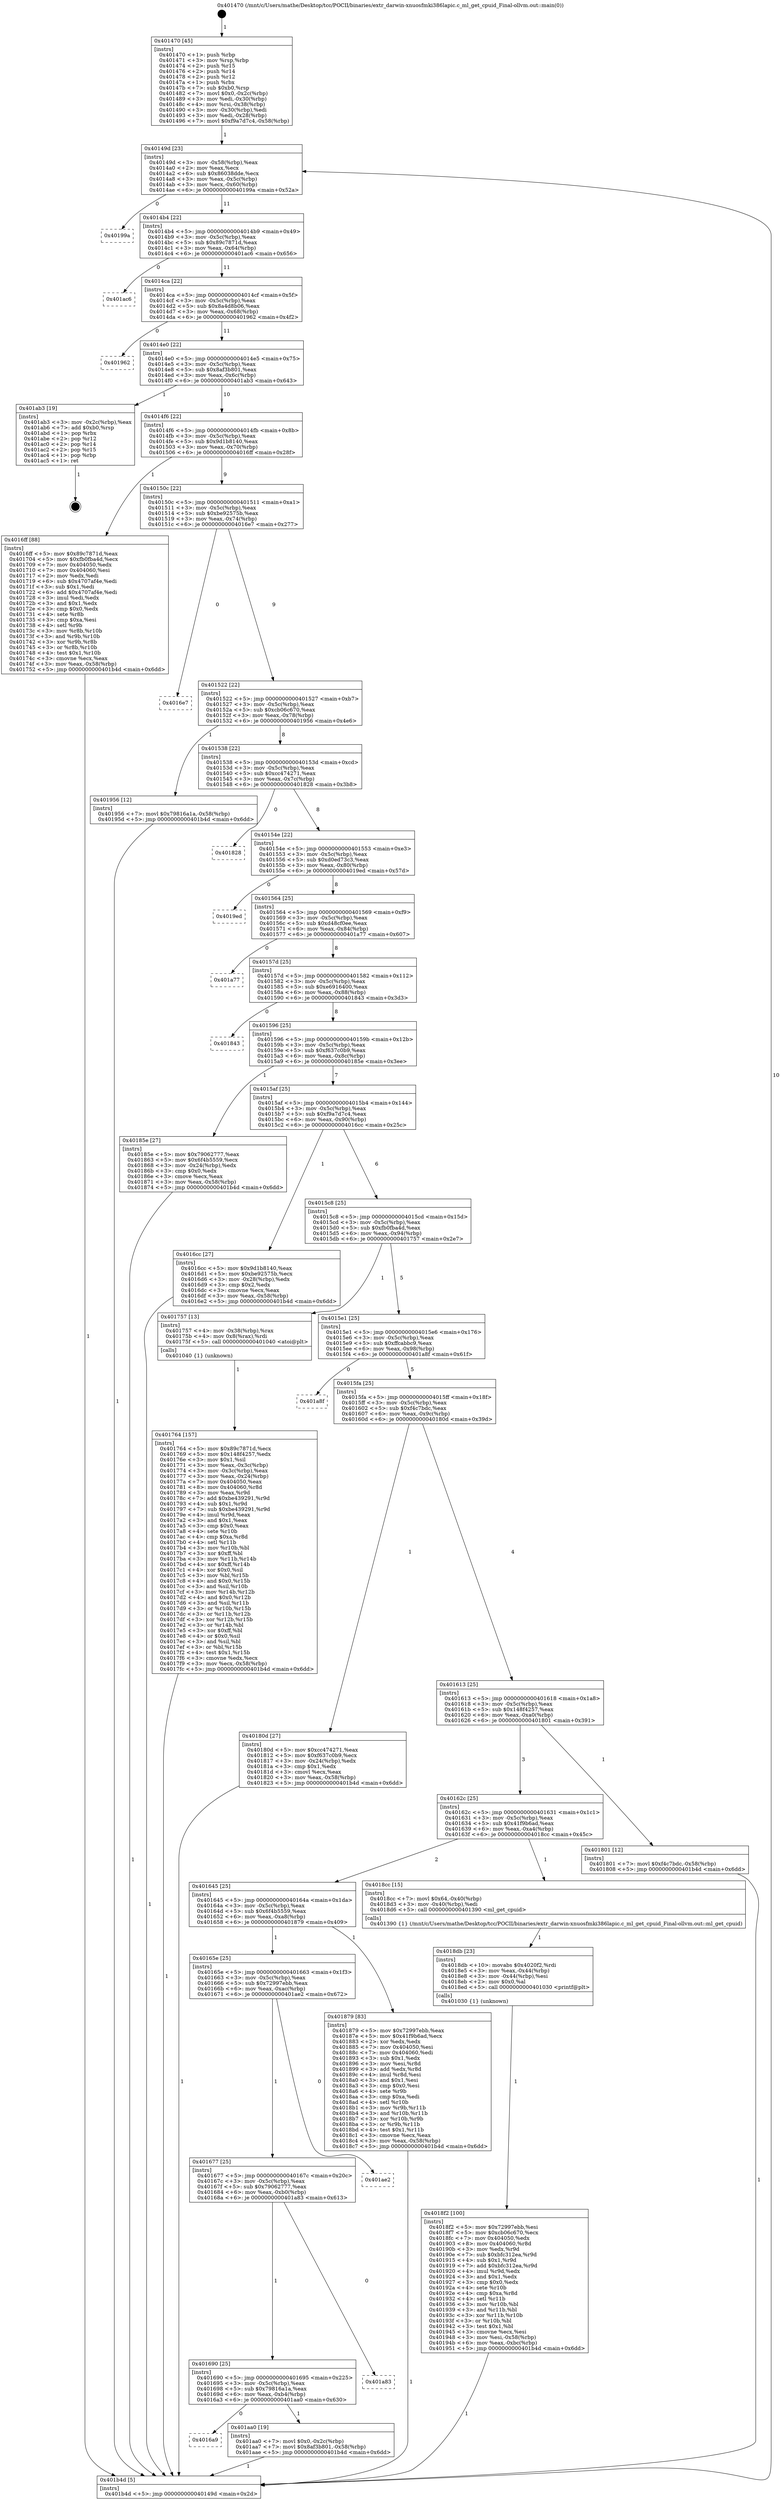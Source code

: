 digraph "0x401470" {
  label = "0x401470 (/mnt/c/Users/mathe/Desktop/tcc/POCII/binaries/extr_darwin-xnuosfmki386lapic.c_ml_get_cpuid_Final-ollvm.out::main(0))"
  labelloc = "t"
  node[shape=record]

  Entry [label="",width=0.3,height=0.3,shape=circle,fillcolor=black,style=filled]
  "0x40149d" [label="{
     0x40149d [23]\l
     | [instrs]\l
     &nbsp;&nbsp;0x40149d \<+3\>: mov -0x58(%rbp),%eax\l
     &nbsp;&nbsp;0x4014a0 \<+2\>: mov %eax,%ecx\l
     &nbsp;&nbsp;0x4014a2 \<+6\>: sub $0x86038dde,%ecx\l
     &nbsp;&nbsp;0x4014a8 \<+3\>: mov %eax,-0x5c(%rbp)\l
     &nbsp;&nbsp;0x4014ab \<+3\>: mov %ecx,-0x60(%rbp)\l
     &nbsp;&nbsp;0x4014ae \<+6\>: je 000000000040199a \<main+0x52a\>\l
  }"]
  "0x40199a" [label="{
     0x40199a\l
  }", style=dashed]
  "0x4014b4" [label="{
     0x4014b4 [22]\l
     | [instrs]\l
     &nbsp;&nbsp;0x4014b4 \<+5\>: jmp 00000000004014b9 \<main+0x49\>\l
     &nbsp;&nbsp;0x4014b9 \<+3\>: mov -0x5c(%rbp),%eax\l
     &nbsp;&nbsp;0x4014bc \<+5\>: sub $0x89c7871d,%eax\l
     &nbsp;&nbsp;0x4014c1 \<+3\>: mov %eax,-0x64(%rbp)\l
     &nbsp;&nbsp;0x4014c4 \<+6\>: je 0000000000401ac6 \<main+0x656\>\l
  }"]
  Exit [label="",width=0.3,height=0.3,shape=circle,fillcolor=black,style=filled,peripheries=2]
  "0x401ac6" [label="{
     0x401ac6\l
  }", style=dashed]
  "0x4014ca" [label="{
     0x4014ca [22]\l
     | [instrs]\l
     &nbsp;&nbsp;0x4014ca \<+5\>: jmp 00000000004014cf \<main+0x5f\>\l
     &nbsp;&nbsp;0x4014cf \<+3\>: mov -0x5c(%rbp),%eax\l
     &nbsp;&nbsp;0x4014d2 \<+5\>: sub $0x8a4d8b06,%eax\l
     &nbsp;&nbsp;0x4014d7 \<+3\>: mov %eax,-0x68(%rbp)\l
     &nbsp;&nbsp;0x4014da \<+6\>: je 0000000000401962 \<main+0x4f2\>\l
  }"]
  "0x4016a9" [label="{
     0x4016a9\l
  }", style=dashed]
  "0x401962" [label="{
     0x401962\l
  }", style=dashed]
  "0x4014e0" [label="{
     0x4014e0 [22]\l
     | [instrs]\l
     &nbsp;&nbsp;0x4014e0 \<+5\>: jmp 00000000004014e5 \<main+0x75\>\l
     &nbsp;&nbsp;0x4014e5 \<+3\>: mov -0x5c(%rbp),%eax\l
     &nbsp;&nbsp;0x4014e8 \<+5\>: sub $0x8af3b801,%eax\l
     &nbsp;&nbsp;0x4014ed \<+3\>: mov %eax,-0x6c(%rbp)\l
     &nbsp;&nbsp;0x4014f0 \<+6\>: je 0000000000401ab3 \<main+0x643\>\l
  }"]
  "0x401aa0" [label="{
     0x401aa0 [19]\l
     | [instrs]\l
     &nbsp;&nbsp;0x401aa0 \<+7\>: movl $0x0,-0x2c(%rbp)\l
     &nbsp;&nbsp;0x401aa7 \<+7\>: movl $0x8af3b801,-0x58(%rbp)\l
     &nbsp;&nbsp;0x401aae \<+5\>: jmp 0000000000401b4d \<main+0x6dd\>\l
  }"]
  "0x401ab3" [label="{
     0x401ab3 [19]\l
     | [instrs]\l
     &nbsp;&nbsp;0x401ab3 \<+3\>: mov -0x2c(%rbp),%eax\l
     &nbsp;&nbsp;0x401ab6 \<+7\>: add $0xb0,%rsp\l
     &nbsp;&nbsp;0x401abd \<+1\>: pop %rbx\l
     &nbsp;&nbsp;0x401abe \<+2\>: pop %r12\l
     &nbsp;&nbsp;0x401ac0 \<+2\>: pop %r14\l
     &nbsp;&nbsp;0x401ac2 \<+2\>: pop %r15\l
     &nbsp;&nbsp;0x401ac4 \<+1\>: pop %rbp\l
     &nbsp;&nbsp;0x401ac5 \<+1\>: ret\l
  }"]
  "0x4014f6" [label="{
     0x4014f6 [22]\l
     | [instrs]\l
     &nbsp;&nbsp;0x4014f6 \<+5\>: jmp 00000000004014fb \<main+0x8b\>\l
     &nbsp;&nbsp;0x4014fb \<+3\>: mov -0x5c(%rbp),%eax\l
     &nbsp;&nbsp;0x4014fe \<+5\>: sub $0x9d1b8140,%eax\l
     &nbsp;&nbsp;0x401503 \<+3\>: mov %eax,-0x70(%rbp)\l
     &nbsp;&nbsp;0x401506 \<+6\>: je 00000000004016ff \<main+0x28f\>\l
  }"]
  "0x401690" [label="{
     0x401690 [25]\l
     | [instrs]\l
     &nbsp;&nbsp;0x401690 \<+5\>: jmp 0000000000401695 \<main+0x225\>\l
     &nbsp;&nbsp;0x401695 \<+3\>: mov -0x5c(%rbp),%eax\l
     &nbsp;&nbsp;0x401698 \<+5\>: sub $0x79816a1a,%eax\l
     &nbsp;&nbsp;0x40169d \<+6\>: mov %eax,-0xb4(%rbp)\l
     &nbsp;&nbsp;0x4016a3 \<+6\>: je 0000000000401aa0 \<main+0x630\>\l
  }"]
  "0x4016ff" [label="{
     0x4016ff [88]\l
     | [instrs]\l
     &nbsp;&nbsp;0x4016ff \<+5\>: mov $0x89c7871d,%eax\l
     &nbsp;&nbsp;0x401704 \<+5\>: mov $0xfb0fba4d,%ecx\l
     &nbsp;&nbsp;0x401709 \<+7\>: mov 0x404050,%edx\l
     &nbsp;&nbsp;0x401710 \<+7\>: mov 0x404060,%esi\l
     &nbsp;&nbsp;0x401717 \<+2\>: mov %edx,%edi\l
     &nbsp;&nbsp;0x401719 \<+6\>: sub $0x4707af4e,%edi\l
     &nbsp;&nbsp;0x40171f \<+3\>: sub $0x1,%edi\l
     &nbsp;&nbsp;0x401722 \<+6\>: add $0x4707af4e,%edi\l
     &nbsp;&nbsp;0x401728 \<+3\>: imul %edi,%edx\l
     &nbsp;&nbsp;0x40172b \<+3\>: and $0x1,%edx\l
     &nbsp;&nbsp;0x40172e \<+3\>: cmp $0x0,%edx\l
     &nbsp;&nbsp;0x401731 \<+4\>: sete %r8b\l
     &nbsp;&nbsp;0x401735 \<+3\>: cmp $0xa,%esi\l
     &nbsp;&nbsp;0x401738 \<+4\>: setl %r9b\l
     &nbsp;&nbsp;0x40173c \<+3\>: mov %r8b,%r10b\l
     &nbsp;&nbsp;0x40173f \<+3\>: and %r9b,%r10b\l
     &nbsp;&nbsp;0x401742 \<+3\>: xor %r9b,%r8b\l
     &nbsp;&nbsp;0x401745 \<+3\>: or %r8b,%r10b\l
     &nbsp;&nbsp;0x401748 \<+4\>: test $0x1,%r10b\l
     &nbsp;&nbsp;0x40174c \<+3\>: cmovne %ecx,%eax\l
     &nbsp;&nbsp;0x40174f \<+3\>: mov %eax,-0x58(%rbp)\l
     &nbsp;&nbsp;0x401752 \<+5\>: jmp 0000000000401b4d \<main+0x6dd\>\l
  }"]
  "0x40150c" [label="{
     0x40150c [22]\l
     | [instrs]\l
     &nbsp;&nbsp;0x40150c \<+5\>: jmp 0000000000401511 \<main+0xa1\>\l
     &nbsp;&nbsp;0x401511 \<+3\>: mov -0x5c(%rbp),%eax\l
     &nbsp;&nbsp;0x401514 \<+5\>: sub $0xbe92575b,%eax\l
     &nbsp;&nbsp;0x401519 \<+3\>: mov %eax,-0x74(%rbp)\l
     &nbsp;&nbsp;0x40151c \<+6\>: je 00000000004016e7 \<main+0x277\>\l
  }"]
  "0x401a83" [label="{
     0x401a83\l
  }", style=dashed]
  "0x4016e7" [label="{
     0x4016e7\l
  }", style=dashed]
  "0x401522" [label="{
     0x401522 [22]\l
     | [instrs]\l
     &nbsp;&nbsp;0x401522 \<+5\>: jmp 0000000000401527 \<main+0xb7\>\l
     &nbsp;&nbsp;0x401527 \<+3\>: mov -0x5c(%rbp),%eax\l
     &nbsp;&nbsp;0x40152a \<+5\>: sub $0xcb06c670,%eax\l
     &nbsp;&nbsp;0x40152f \<+3\>: mov %eax,-0x78(%rbp)\l
     &nbsp;&nbsp;0x401532 \<+6\>: je 0000000000401956 \<main+0x4e6\>\l
  }"]
  "0x401677" [label="{
     0x401677 [25]\l
     | [instrs]\l
     &nbsp;&nbsp;0x401677 \<+5\>: jmp 000000000040167c \<main+0x20c\>\l
     &nbsp;&nbsp;0x40167c \<+3\>: mov -0x5c(%rbp),%eax\l
     &nbsp;&nbsp;0x40167f \<+5\>: sub $0x79062777,%eax\l
     &nbsp;&nbsp;0x401684 \<+6\>: mov %eax,-0xb0(%rbp)\l
     &nbsp;&nbsp;0x40168a \<+6\>: je 0000000000401a83 \<main+0x613\>\l
  }"]
  "0x401956" [label="{
     0x401956 [12]\l
     | [instrs]\l
     &nbsp;&nbsp;0x401956 \<+7\>: movl $0x79816a1a,-0x58(%rbp)\l
     &nbsp;&nbsp;0x40195d \<+5\>: jmp 0000000000401b4d \<main+0x6dd\>\l
  }"]
  "0x401538" [label="{
     0x401538 [22]\l
     | [instrs]\l
     &nbsp;&nbsp;0x401538 \<+5\>: jmp 000000000040153d \<main+0xcd\>\l
     &nbsp;&nbsp;0x40153d \<+3\>: mov -0x5c(%rbp),%eax\l
     &nbsp;&nbsp;0x401540 \<+5\>: sub $0xcc474271,%eax\l
     &nbsp;&nbsp;0x401545 \<+3\>: mov %eax,-0x7c(%rbp)\l
     &nbsp;&nbsp;0x401548 \<+6\>: je 0000000000401828 \<main+0x3b8\>\l
  }"]
  "0x401ae2" [label="{
     0x401ae2\l
  }", style=dashed]
  "0x401828" [label="{
     0x401828\l
  }", style=dashed]
  "0x40154e" [label="{
     0x40154e [22]\l
     | [instrs]\l
     &nbsp;&nbsp;0x40154e \<+5\>: jmp 0000000000401553 \<main+0xe3\>\l
     &nbsp;&nbsp;0x401553 \<+3\>: mov -0x5c(%rbp),%eax\l
     &nbsp;&nbsp;0x401556 \<+5\>: sub $0xd0ed73c3,%eax\l
     &nbsp;&nbsp;0x40155b \<+3\>: mov %eax,-0x80(%rbp)\l
     &nbsp;&nbsp;0x40155e \<+6\>: je 00000000004019ed \<main+0x57d\>\l
  }"]
  "0x4018f2" [label="{
     0x4018f2 [100]\l
     | [instrs]\l
     &nbsp;&nbsp;0x4018f2 \<+5\>: mov $0x72997ebb,%esi\l
     &nbsp;&nbsp;0x4018f7 \<+5\>: mov $0xcb06c670,%ecx\l
     &nbsp;&nbsp;0x4018fc \<+7\>: mov 0x404050,%edx\l
     &nbsp;&nbsp;0x401903 \<+8\>: mov 0x404060,%r8d\l
     &nbsp;&nbsp;0x40190b \<+3\>: mov %edx,%r9d\l
     &nbsp;&nbsp;0x40190e \<+7\>: sub $0xbfc312ea,%r9d\l
     &nbsp;&nbsp;0x401915 \<+4\>: sub $0x1,%r9d\l
     &nbsp;&nbsp;0x401919 \<+7\>: add $0xbfc312ea,%r9d\l
     &nbsp;&nbsp;0x401920 \<+4\>: imul %r9d,%edx\l
     &nbsp;&nbsp;0x401924 \<+3\>: and $0x1,%edx\l
     &nbsp;&nbsp;0x401927 \<+3\>: cmp $0x0,%edx\l
     &nbsp;&nbsp;0x40192a \<+4\>: sete %r10b\l
     &nbsp;&nbsp;0x40192e \<+4\>: cmp $0xa,%r8d\l
     &nbsp;&nbsp;0x401932 \<+4\>: setl %r11b\l
     &nbsp;&nbsp;0x401936 \<+3\>: mov %r10b,%bl\l
     &nbsp;&nbsp;0x401939 \<+3\>: and %r11b,%bl\l
     &nbsp;&nbsp;0x40193c \<+3\>: xor %r11b,%r10b\l
     &nbsp;&nbsp;0x40193f \<+3\>: or %r10b,%bl\l
     &nbsp;&nbsp;0x401942 \<+3\>: test $0x1,%bl\l
     &nbsp;&nbsp;0x401945 \<+3\>: cmovne %ecx,%esi\l
     &nbsp;&nbsp;0x401948 \<+3\>: mov %esi,-0x58(%rbp)\l
     &nbsp;&nbsp;0x40194b \<+6\>: mov %eax,-0xbc(%rbp)\l
     &nbsp;&nbsp;0x401951 \<+5\>: jmp 0000000000401b4d \<main+0x6dd\>\l
  }"]
  "0x4019ed" [label="{
     0x4019ed\l
  }", style=dashed]
  "0x401564" [label="{
     0x401564 [25]\l
     | [instrs]\l
     &nbsp;&nbsp;0x401564 \<+5\>: jmp 0000000000401569 \<main+0xf9\>\l
     &nbsp;&nbsp;0x401569 \<+3\>: mov -0x5c(%rbp),%eax\l
     &nbsp;&nbsp;0x40156c \<+5\>: sub $0xd48cf0ee,%eax\l
     &nbsp;&nbsp;0x401571 \<+6\>: mov %eax,-0x84(%rbp)\l
     &nbsp;&nbsp;0x401577 \<+6\>: je 0000000000401a77 \<main+0x607\>\l
  }"]
  "0x4018db" [label="{
     0x4018db [23]\l
     | [instrs]\l
     &nbsp;&nbsp;0x4018db \<+10\>: movabs $0x4020f2,%rdi\l
     &nbsp;&nbsp;0x4018e5 \<+3\>: mov %eax,-0x44(%rbp)\l
     &nbsp;&nbsp;0x4018e8 \<+3\>: mov -0x44(%rbp),%esi\l
     &nbsp;&nbsp;0x4018eb \<+2\>: mov $0x0,%al\l
     &nbsp;&nbsp;0x4018ed \<+5\>: call 0000000000401030 \<printf@plt\>\l
     | [calls]\l
     &nbsp;&nbsp;0x401030 \{1\} (unknown)\l
  }"]
  "0x401a77" [label="{
     0x401a77\l
  }", style=dashed]
  "0x40157d" [label="{
     0x40157d [25]\l
     | [instrs]\l
     &nbsp;&nbsp;0x40157d \<+5\>: jmp 0000000000401582 \<main+0x112\>\l
     &nbsp;&nbsp;0x401582 \<+3\>: mov -0x5c(%rbp),%eax\l
     &nbsp;&nbsp;0x401585 \<+5\>: sub $0xe6916400,%eax\l
     &nbsp;&nbsp;0x40158a \<+6\>: mov %eax,-0x88(%rbp)\l
     &nbsp;&nbsp;0x401590 \<+6\>: je 0000000000401843 \<main+0x3d3\>\l
  }"]
  "0x40165e" [label="{
     0x40165e [25]\l
     | [instrs]\l
     &nbsp;&nbsp;0x40165e \<+5\>: jmp 0000000000401663 \<main+0x1f3\>\l
     &nbsp;&nbsp;0x401663 \<+3\>: mov -0x5c(%rbp),%eax\l
     &nbsp;&nbsp;0x401666 \<+5\>: sub $0x72997ebb,%eax\l
     &nbsp;&nbsp;0x40166b \<+6\>: mov %eax,-0xac(%rbp)\l
     &nbsp;&nbsp;0x401671 \<+6\>: je 0000000000401ae2 \<main+0x672\>\l
  }"]
  "0x401843" [label="{
     0x401843\l
  }", style=dashed]
  "0x401596" [label="{
     0x401596 [25]\l
     | [instrs]\l
     &nbsp;&nbsp;0x401596 \<+5\>: jmp 000000000040159b \<main+0x12b\>\l
     &nbsp;&nbsp;0x40159b \<+3\>: mov -0x5c(%rbp),%eax\l
     &nbsp;&nbsp;0x40159e \<+5\>: sub $0xf637c0b9,%eax\l
     &nbsp;&nbsp;0x4015a3 \<+6\>: mov %eax,-0x8c(%rbp)\l
     &nbsp;&nbsp;0x4015a9 \<+6\>: je 000000000040185e \<main+0x3ee\>\l
  }"]
  "0x401879" [label="{
     0x401879 [83]\l
     | [instrs]\l
     &nbsp;&nbsp;0x401879 \<+5\>: mov $0x72997ebb,%eax\l
     &nbsp;&nbsp;0x40187e \<+5\>: mov $0x41f9b6ad,%ecx\l
     &nbsp;&nbsp;0x401883 \<+2\>: xor %edx,%edx\l
     &nbsp;&nbsp;0x401885 \<+7\>: mov 0x404050,%esi\l
     &nbsp;&nbsp;0x40188c \<+7\>: mov 0x404060,%edi\l
     &nbsp;&nbsp;0x401893 \<+3\>: sub $0x1,%edx\l
     &nbsp;&nbsp;0x401896 \<+3\>: mov %esi,%r8d\l
     &nbsp;&nbsp;0x401899 \<+3\>: add %edx,%r8d\l
     &nbsp;&nbsp;0x40189c \<+4\>: imul %r8d,%esi\l
     &nbsp;&nbsp;0x4018a0 \<+3\>: and $0x1,%esi\l
     &nbsp;&nbsp;0x4018a3 \<+3\>: cmp $0x0,%esi\l
     &nbsp;&nbsp;0x4018a6 \<+4\>: sete %r9b\l
     &nbsp;&nbsp;0x4018aa \<+3\>: cmp $0xa,%edi\l
     &nbsp;&nbsp;0x4018ad \<+4\>: setl %r10b\l
     &nbsp;&nbsp;0x4018b1 \<+3\>: mov %r9b,%r11b\l
     &nbsp;&nbsp;0x4018b4 \<+3\>: and %r10b,%r11b\l
     &nbsp;&nbsp;0x4018b7 \<+3\>: xor %r10b,%r9b\l
     &nbsp;&nbsp;0x4018ba \<+3\>: or %r9b,%r11b\l
     &nbsp;&nbsp;0x4018bd \<+4\>: test $0x1,%r11b\l
     &nbsp;&nbsp;0x4018c1 \<+3\>: cmovne %ecx,%eax\l
     &nbsp;&nbsp;0x4018c4 \<+3\>: mov %eax,-0x58(%rbp)\l
     &nbsp;&nbsp;0x4018c7 \<+5\>: jmp 0000000000401b4d \<main+0x6dd\>\l
  }"]
  "0x40185e" [label="{
     0x40185e [27]\l
     | [instrs]\l
     &nbsp;&nbsp;0x40185e \<+5\>: mov $0x79062777,%eax\l
     &nbsp;&nbsp;0x401863 \<+5\>: mov $0x6f4b5559,%ecx\l
     &nbsp;&nbsp;0x401868 \<+3\>: mov -0x24(%rbp),%edx\l
     &nbsp;&nbsp;0x40186b \<+3\>: cmp $0x0,%edx\l
     &nbsp;&nbsp;0x40186e \<+3\>: cmove %ecx,%eax\l
     &nbsp;&nbsp;0x401871 \<+3\>: mov %eax,-0x58(%rbp)\l
     &nbsp;&nbsp;0x401874 \<+5\>: jmp 0000000000401b4d \<main+0x6dd\>\l
  }"]
  "0x4015af" [label="{
     0x4015af [25]\l
     | [instrs]\l
     &nbsp;&nbsp;0x4015af \<+5\>: jmp 00000000004015b4 \<main+0x144\>\l
     &nbsp;&nbsp;0x4015b4 \<+3\>: mov -0x5c(%rbp),%eax\l
     &nbsp;&nbsp;0x4015b7 \<+5\>: sub $0xf9a7d7c4,%eax\l
     &nbsp;&nbsp;0x4015bc \<+6\>: mov %eax,-0x90(%rbp)\l
     &nbsp;&nbsp;0x4015c2 \<+6\>: je 00000000004016cc \<main+0x25c\>\l
  }"]
  "0x401645" [label="{
     0x401645 [25]\l
     | [instrs]\l
     &nbsp;&nbsp;0x401645 \<+5\>: jmp 000000000040164a \<main+0x1da\>\l
     &nbsp;&nbsp;0x40164a \<+3\>: mov -0x5c(%rbp),%eax\l
     &nbsp;&nbsp;0x40164d \<+5\>: sub $0x6f4b5559,%eax\l
     &nbsp;&nbsp;0x401652 \<+6\>: mov %eax,-0xa8(%rbp)\l
     &nbsp;&nbsp;0x401658 \<+6\>: je 0000000000401879 \<main+0x409\>\l
  }"]
  "0x4016cc" [label="{
     0x4016cc [27]\l
     | [instrs]\l
     &nbsp;&nbsp;0x4016cc \<+5\>: mov $0x9d1b8140,%eax\l
     &nbsp;&nbsp;0x4016d1 \<+5\>: mov $0xbe92575b,%ecx\l
     &nbsp;&nbsp;0x4016d6 \<+3\>: mov -0x28(%rbp),%edx\l
     &nbsp;&nbsp;0x4016d9 \<+3\>: cmp $0x2,%edx\l
     &nbsp;&nbsp;0x4016dc \<+3\>: cmovne %ecx,%eax\l
     &nbsp;&nbsp;0x4016df \<+3\>: mov %eax,-0x58(%rbp)\l
     &nbsp;&nbsp;0x4016e2 \<+5\>: jmp 0000000000401b4d \<main+0x6dd\>\l
  }"]
  "0x4015c8" [label="{
     0x4015c8 [25]\l
     | [instrs]\l
     &nbsp;&nbsp;0x4015c8 \<+5\>: jmp 00000000004015cd \<main+0x15d\>\l
     &nbsp;&nbsp;0x4015cd \<+3\>: mov -0x5c(%rbp),%eax\l
     &nbsp;&nbsp;0x4015d0 \<+5\>: sub $0xfb0fba4d,%eax\l
     &nbsp;&nbsp;0x4015d5 \<+6\>: mov %eax,-0x94(%rbp)\l
     &nbsp;&nbsp;0x4015db \<+6\>: je 0000000000401757 \<main+0x2e7\>\l
  }"]
  "0x401b4d" [label="{
     0x401b4d [5]\l
     | [instrs]\l
     &nbsp;&nbsp;0x401b4d \<+5\>: jmp 000000000040149d \<main+0x2d\>\l
  }"]
  "0x401470" [label="{
     0x401470 [45]\l
     | [instrs]\l
     &nbsp;&nbsp;0x401470 \<+1\>: push %rbp\l
     &nbsp;&nbsp;0x401471 \<+3\>: mov %rsp,%rbp\l
     &nbsp;&nbsp;0x401474 \<+2\>: push %r15\l
     &nbsp;&nbsp;0x401476 \<+2\>: push %r14\l
     &nbsp;&nbsp;0x401478 \<+2\>: push %r12\l
     &nbsp;&nbsp;0x40147a \<+1\>: push %rbx\l
     &nbsp;&nbsp;0x40147b \<+7\>: sub $0xb0,%rsp\l
     &nbsp;&nbsp;0x401482 \<+7\>: movl $0x0,-0x2c(%rbp)\l
     &nbsp;&nbsp;0x401489 \<+3\>: mov %edi,-0x30(%rbp)\l
     &nbsp;&nbsp;0x40148c \<+4\>: mov %rsi,-0x38(%rbp)\l
     &nbsp;&nbsp;0x401490 \<+3\>: mov -0x30(%rbp),%edi\l
     &nbsp;&nbsp;0x401493 \<+3\>: mov %edi,-0x28(%rbp)\l
     &nbsp;&nbsp;0x401496 \<+7\>: movl $0xf9a7d7c4,-0x58(%rbp)\l
  }"]
  "0x4018cc" [label="{
     0x4018cc [15]\l
     | [instrs]\l
     &nbsp;&nbsp;0x4018cc \<+7\>: movl $0x64,-0x40(%rbp)\l
     &nbsp;&nbsp;0x4018d3 \<+3\>: mov -0x40(%rbp),%edi\l
     &nbsp;&nbsp;0x4018d6 \<+5\>: call 0000000000401390 \<ml_get_cpuid\>\l
     | [calls]\l
     &nbsp;&nbsp;0x401390 \{1\} (/mnt/c/Users/mathe/Desktop/tcc/POCII/binaries/extr_darwin-xnuosfmki386lapic.c_ml_get_cpuid_Final-ollvm.out::ml_get_cpuid)\l
  }"]
  "0x401757" [label="{
     0x401757 [13]\l
     | [instrs]\l
     &nbsp;&nbsp;0x401757 \<+4\>: mov -0x38(%rbp),%rax\l
     &nbsp;&nbsp;0x40175b \<+4\>: mov 0x8(%rax),%rdi\l
     &nbsp;&nbsp;0x40175f \<+5\>: call 0000000000401040 \<atoi@plt\>\l
     | [calls]\l
     &nbsp;&nbsp;0x401040 \{1\} (unknown)\l
  }"]
  "0x4015e1" [label="{
     0x4015e1 [25]\l
     | [instrs]\l
     &nbsp;&nbsp;0x4015e1 \<+5\>: jmp 00000000004015e6 \<main+0x176\>\l
     &nbsp;&nbsp;0x4015e6 \<+3\>: mov -0x5c(%rbp),%eax\l
     &nbsp;&nbsp;0x4015e9 \<+5\>: sub $0xffcabbc9,%eax\l
     &nbsp;&nbsp;0x4015ee \<+6\>: mov %eax,-0x98(%rbp)\l
     &nbsp;&nbsp;0x4015f4 \<+6\>: je 0000000000401a8f \<main+0x61f\>\l
  }"]
  "0x401764" [label="{
     0x401764 [157]\l
     | [instrs]\l
     &nbsp;&nbsp;0x401764 \<+5\>: mov $0x89c7871d,%ecx\l
     &nbsp;&nbsp;0x401769 \<+5\>: mov $0x148f4257,%edx\l
     &nbsp;&nbsp;0x40176e \<+3\>: mov $0x1,%sil\l
     &nbsp;&nbsp;0x401771 \<+3\>: mov %eax,-0x3c(%rbp)\l
     &nbsp;&nbsp;0x401774 \<+3\>: mov -0x3c(%rbp),%eax\l
     &nbsp;&nbsp;0x401777 \<+3\>: mov %eax,-0x24(%rbp)\l
     &nbsp;&nbsp;0x40177a \<+7\>: mov 0x404050,%eax\l
     &nbsp;&nbsp;0x401781 \<+8\>: mov 0x404060,%r8d\l
     &nbsp;&nbsp;0x401789 \<+3\>: mov %eax,%r9d\l
     &nbsp;&nbsp;0x40178c \<+7\>: add $0xbe439291,%r9d\l
     &nbsp;&nbsp;0x401793 \<+4\>: sub $0x1,%r9d\l
     &nbsp;&nbsp;0x401797 \<+7\>: sub $0xbe439291,%r9d\l
     &nbsp;&nbsp;0x40179e \<+4\>: imul %r9d,%eax\l
     &nbsp;&nbsp;0x4017a2 \<+3\>: and $0x1,%eax\l
     &nbsp;&nbsp;0x4017a5 \<+3\>: cmp $0x0,%eax\l
     &nbsp;&nbsp;0x4017a8 \<+4\>: sete %r10b\l
     &nbsp;&nbsp;0x4017ac \<+4\>: cmp $0xa,%r8d\l
     &nbsp;&nbsp;0x4017b0 \<+4\>: setl %r11b\l
     &nbsp;&nbsp;0x4017b4 \<+3\>: mov %r10b,%bl\l
     &nbsp;&nbsp;0x4017b7 \<+3\>: xor $0xff,%bl\l
     &nbsp;&nbsp;0x4017ba \<+3\>: mov %r11b,%r14b\l
     &nbsp;&nbsp;0x4017bd \<+4\>: xor $0xff,%r14b\l
     &nbsp;&nbsp;0x4017c1 \<+4\>: xor $0x0,%sil\l
     &nbsp;&nbsp;0x4017c5 \<+3\>: mov %bl,%r15b\l
     &nbsp;&nbsp;0x4017c8 \<+4\>: and $0x0,%r15b\l
     &nbsp;&nbsp;0x4017cc \<+3\>: and %sil,%r10b\l
     &nbsp;&nbsp;0x4017cf \<+3\>: mov %r14b,%r12b\l
     &nbsp;&nbsp;0x4017d2 \<+4\>: and $0x0,%r12b\l
     &nbsp;&nbsp;0x4017d6 \<+3\>: and %sil,%r11b\l
     &nbsp;&nbsp;0x4017d9 \<+3\>: or %r10b,%r15b\l
     &nbsp;&nbsp;0x4017dc \<+3\>: or %r11b,%r12b\l
     &nbsp;&nbsp;0x4017df \<+3\>: xor %r12b,%r15b\l
     &nbsp;&nbsp;0x4017e2 \<+3\>: or %r14b,%bl\l
     &nbsp;&nbsp;0x4017e5 \<+3\>: xor $0xff,%bl\l
     &nbsp;&nbsp;0x4017e8 \<+4\>: or $0x0,%sil\l
     &nbsp;&nbsp;0x4017ec \<+3\>: and %sil,%bl\l
     &nbsp;&nbsp;0x4017ef \<+3\>: or %bl,%r15b\l
     &nbsp;&nbsp;0x4017f2 \<+4\>: test $0x1,%r15b\l
     &nbsp;&nbsp;0x4017f6 \<+3\>: cmovne %edx,%ecx\l
     &nbsp;&nbsp;0x4017f9 \<+3\>: mov %ecx,-0x58(%rbp)\l
     &nbsp;&nbsp;0x4017fc \<+5\>: jmp 0000000000401b4d \<main+0x6dd\>\l
  }"]
  "0x40162c" [label="{
     0x40162c [25]\l
     | [instrs]\l
     &nbsp;&nbsp;0x40162c \<+5\>: jmp 0000000000401631 \<main+0x1c1\>\l
     &nbsp;&nbsp;0x401631 \<+3\>: mov -0x5c(%rbp),%eax\l
     &nbsp;&nbsp;0x401634 \<+5\>: sub $0x41f9b6ad,%eax\l
     &nbsp;&nbsp;0x401639 \<+6\>: mov %eax,-0xa4(%rbp)\l
     &nbsp;&nbsp;0x40163f \<+6\>: je 00000000004018cc \<main+0x45c\>\l
  }"]
  "0x401a8f" [label="{
     0x401a8f\l
  }", style=dashed]
  "0x4015fa" [label="{
     0x4015fa [25]\l
     | [instrs]\l
     &nbsp;&nbsp;0x4015fa \<+5\>: jmp 00000000004015ff \<main+0x18f\>\l
     &nbsp;&nbsp;0x4015ff \<+3\>: mov -0x5c(%rbp),%eax\l
     &nbsp;&nbsp;0x401602 \<+5\>: sub $0xf4c7bdc,%eax\l
     &nbsp;&nbsp;0x401607 \<+6\>: mov %eax,-0x9c(%rbp)\l
     &nbsp;&nbsp;0x40160d \<+6\>: je 000000000040180d \<main+0x39d\>\l
  }"]
  "0x401801" [label="{
     0x401801 [12]\l
     | [instrs]\l
     &nbsp;&nbsp;0x401801 \<+7\>: movl $0xf4c7bdc,-0x58(%rbp)\l
     &nbsp;&nbsp;0x401808 \<+5\>: jmp 0000000000401b4d \<main+0x6dd\>\l
  }"]
  "0x40180d" [label="{
     0x40180d [27]\l
     | [instrs]\l
     &nbsp;&nbsp;0x40180d \<+5\>: mov $0xcc474271,%eax\l
     &nbsp;&nbsp;0x401812 \<+5\>: mov $0xf637c0b9,%ecx\l
     &nbsp;&nbsp;0x401817 \<+3\>: mov -0x24(%rbp),%edx\l
     &nbsp;&nbsp;0x40181a \<+3\>: cmp $0x1,%edx\l
     &nbsp;&nbsp;0x40181d \<+3\>: cmovl %ecx,%eax\l
     &nbsp;&nbsp;0x401820 \<+3\>: mov %eax,-0x58(%rbp)\l
     &nbsp;&nbsp;0x401823 \<+5\>: jmp 0000000000401b4d \<main+0x6dd\>\l
  }"]
  "0x401613" [label="{
     0x401613 [25]\l
     | [instrs]\l
     &nbsp;&nbsp;0x401613 \<+5\>: jmp 0000000000401618 \<main+0x1a8\>\l
     &nbsp;&nbsp;0x401618 \<+3\>: mov -0x5c(%rbp),%eax\l
     &nbsp;&nbsp;0x40161b \<+5\>: sub $0x148f4257,%eax\l
     &nbsp;&nbsp;0x401620 \<+6\>: mov %eax,-0xa0(%rbp)\l
     &nbsp;&nbsp;0x401626 \<+6\>: je 0000000000401801 \<main+0x391\>\l
  }"]
  Entry -> "0x401470" [label=" 1"]
  "0x40149d" -> "0x40199a" [label=" 0"]
  "0x40149d" -> "0x4014b4" [label=" 11"]
  "0x401ab3" -> Exit [label=" 1"]
  "0x4014b4" -> "0x401ac6" [label=" 0"]
  "0x4014b4" -> "0x4014ca" [label=" 11"]
  "0x401aa0" -> "0x401b4d" [label=" 1"]
  "0x4014ca" -> "0x401962" [label=" 0"]
  "0x4014ca" -> "0x4014e0" [label=" 11"]
  "0x401690" -> "0x4016a9" [label=" 0"]
  "0x4014e0" -> "0x401ab3" [label=" 1"]
  "0x4014e0" -> "0x4014f6" [label=" 10"]
  "0x401690" -> "0x401aa0" [label=" 1"]
  "0x4014f6" -> "0x4016ff" [label=" 1"]
  "0x4014f6" -> "0x40150c" [label=" 9"]
  "0x401677" -> "0x401690" [label=" 1"]
  "0x40150c" -> "0x4016e7" [label=" 0"]
  "0x40150c" -> "0x401522" [label=" 9"]
  "0x401677" -> "0x401a83" [label=" 0"]
  "0x401522" -> "0x401956" [label=" 1"]
  "0x401522" -> "0x401538" [label=" 8"]
  "0x40165e" -> "0x401677" [label=" 1"]
  "0x401538" -> "0x401828" [label=" 0"]
  "0x401538" -> "0x40154e" [label=" 8"]
  "0x40165e" -> "0x401ae2" [label=" 0"]
  "0x40154e" -> "0x4019ed" [label=" 0"]
  "0x40154e" -> "0x401564" [label=" 8"]
  "0x401956" -> "0x401b4d" [label=" 1"]
  "0x401564" -> "0x401a77" [label=" 0"]
  "0x401564" -> "0x40157d" [label=" 8"]
  "0x4018f2" -> "0x401b4d" [label=" 1"]
  "0x40157d" -> "0x401843" [label=" 0"]
  "0x40157d" -> "0x401596" [label=" 8"]
  "0x4018db" -> "0x4018f2" [label=" 1"]
  "0x401596" -> "0x40185e" [label=" 1"]
  "0x401596" -> "0x4015af" [label=" 7"]
  "0x4018cc" -> "0x4018db" [label=" 1"]
  "0x4015af" -> "0x4016cc" [label=" 1"]
  "0x4015af" -> "0x4015c8" [label=" 6"]
  "0x4016cc" -> "0x401b4d" [label=" 1"]
  "0x401470" -> "0x40149d" [label=" 1"]
  "0x401b4d" -> "0x40149d" [label=" 10"]
  "0x4016ff" -> "0x401b4d" [label=" 1"]
  "0x401645" -> "0x40165e" [label=" 1"]
  "0x4015c8" -> "0x401757" [label=" 1"]
  "0x4015c8" -> "0x4015e1" [label=" 5"]
  "0x401757" -> "0x401764" [label=" 1"]
  "0x401764" -> "0x401b4d" [label=" 1"]
  "0x401645" -> "0x401879" [label=" 1"]
  "0x4015e1" -> "0x401a8f" [label=" 0"]
  "0x4015e1" -> "0x4015fa" [label=" 5"]
  "0x40162c" -> "0x401645" [label=" 2"]
  "0x4015fa" -> "0x40180d" [label=" 1"]
  "0x4015fa" -> "0x401613" [label=" 4"]
  "0x40162c" -> "0x4018cc" [label=" 1"]
  "0x401613" -> "0x401801" [label=" 1"]
  "0x401613" -> "0x40162c" [label=" 3"]
  "0x401801" -> "0x401b4d" [label=" 1"]
  "0x40180d" -> "0x401b4d" [label=" 1"]
  "0x40185e" -> "0x401b4d" [label=" 1"]
  "0x401879" -> "0x401b4d" [label=" 1"]
}
